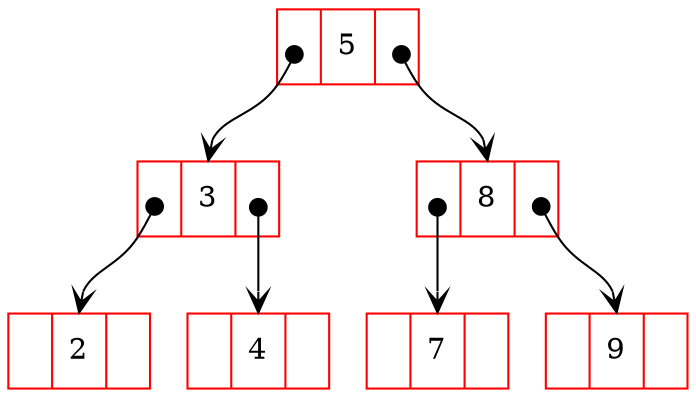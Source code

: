 digraph linkedlist {
        
        node [shape=record,color=red];
      
        A [label=" <prev> | <data> 5 | <next>  "];
        B [label=" <prev> | <data> 3 | <next>  "];
        C [label=" <prev> | <data> 8 | <next>  "];
        D [label=" <prev> | <data> 2 | <next>  "];
        E [label=" <prev> | <data> 7 | <next>  "];
        F [label=" <prev> | <data> 4 | <next>  "];
        G [label=" <prev> | <data> 9 | <next>  "];
        
        
        A:prev:c->B:data [arrowhead=vee, arrowtail=dot, color=black, dir=both, tailclip=false];
        A:next:c->C:data [arrowhead=vee, arrowtail=dot, color=black, dir=both, tailclip=false];
        B:prev:c->D:data [arrowhead=vee, arrowtail=dot, color=black, dir=both, tailclip=false];
        C:prev:c->E:data [arrowhead=vee, arrowtail=dot, color=black, dir=both, tailclip=false];
        B:next:c->F:data [arrowhead=vee, arrowtail=dot, color=black, dir=both, tailclip=false];
        C:next:c->G:data [arrowhead=vee, arrowtail=dot, color=black, dir=both, tailclip=false];
    
}
